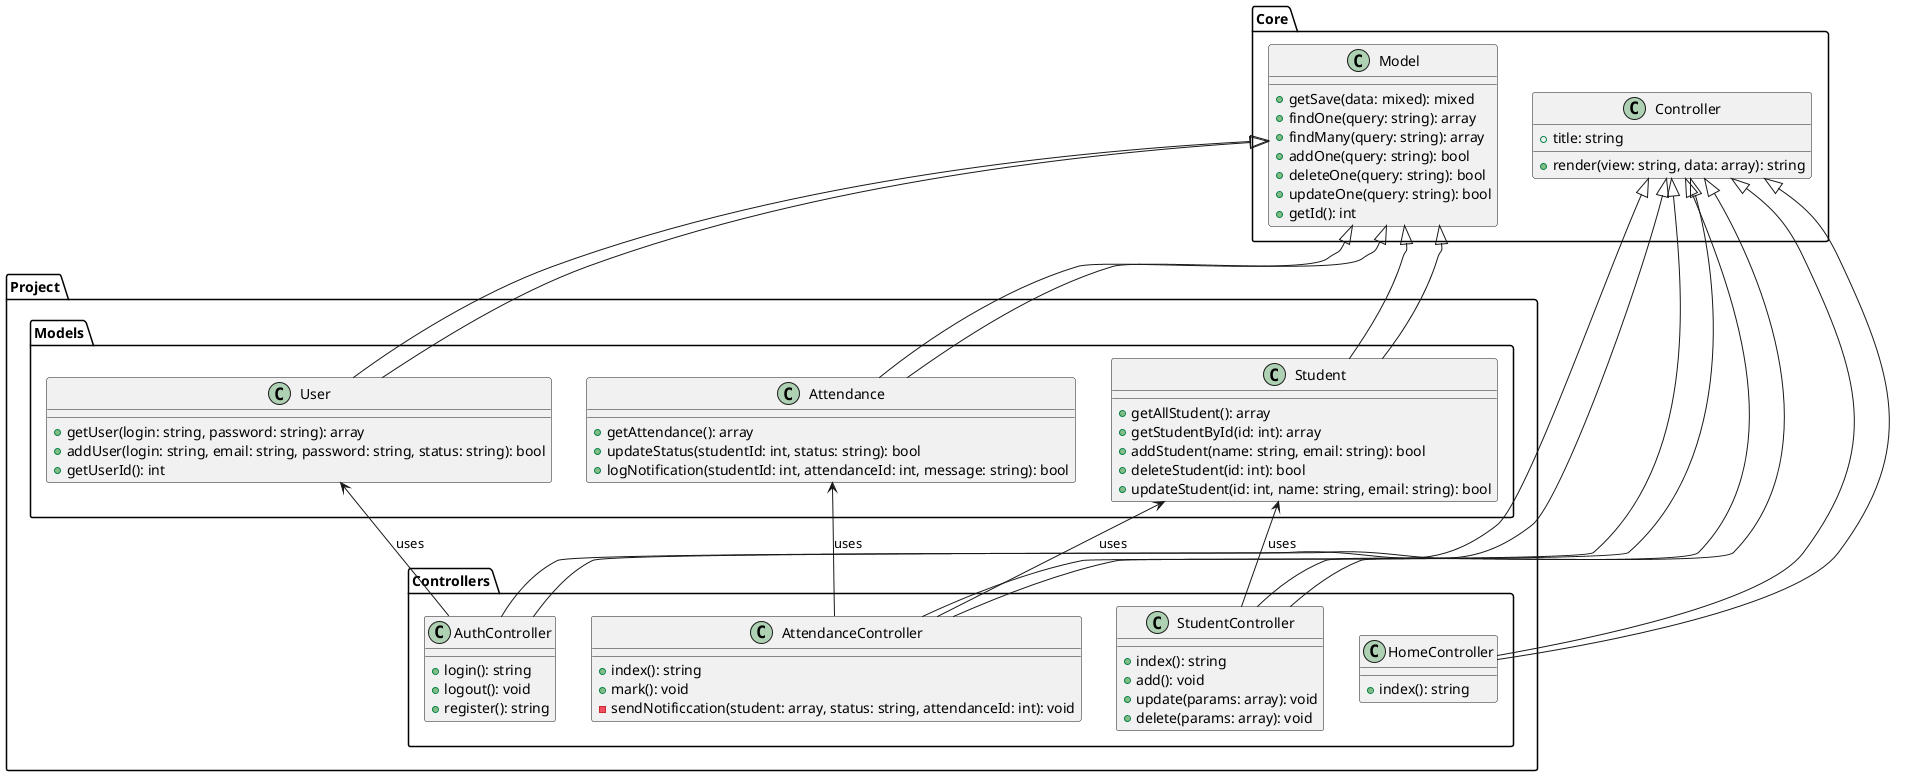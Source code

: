 @startuml

namespace Core {
    class Model {
        +getSave(data: mixed): mixed
        +findOne(query: string): array
        +findMany(query: string): array
        +addOne(query: string): bool
        +deleteOne(query: string): bool
        +updateOne(query: string): bool
        +getId(): int
    }
    
    class Controller {
        +render(view: string, data: array): string
        +title: string
    }
}

namespace Project.Models {
    class User extends Core.Model {
        +getUser(login: string, password: string): array
        +addUser(login: string, email: string, password: string, status: string): bool
        +getUserId(): int
    }
    
    class Student extends Core.Model {
        +getAllStudent(): array
        +getStudentById(id: int): array
        +addStudent(name: string, email: string): bool
        +deleteStudent(id: int): bool
        +updateStudent(id: int, name: string, email: string): bool
    }
    
    class Attendance extends Core.Model {
        +getAttendance(): array
        +updateStatus(studentId: int, status: string): bool
        +logNotification(studentId: int, attendanceId: int, message: string): bool
    }
}

namespace Project.Controllers {
    class StudentController extends Core.Controller {
        +index(): string
        +add(): void
        +update(params: array): void
        +delete(params: array): void
    }

    class HomeController extends Core.Controller {
        +index(): string
    }

    class AuthController extends Core.Controller {
        +login(): string
        +logout(): void
        +register(): string
    }

    class AttendanceController extends Core.Controller {
        +index(): string
        +mark(): void
        -sendNotificcation(student: array, status: string, attendanceId: int): void
    }
}

Core.Model <|-- Project.Models.User
Core.Model <|-- Project.Models.Student
Core.Model <|-- Project.Models.Attendance

Core.Controller <|-- Project.Controllers.StudentController
Core.Controller <|-- Project.Controllers.HomeController
Core.Controller <|-- Project.Controllers.AuthController
Core.Controller <|-- Project.Controllers.AttendanceController

Project.Models.User <-- Project.Controllers.AuthController : uses
Project.Models.Student <-- Project.Controllers.StudentController : uses
Project.Models.Attendance <-- Project.Controllers.AttendanceController : uses
Project.Models.Student <-- Project.Controllers.AttendanceController : uses

@enduml

